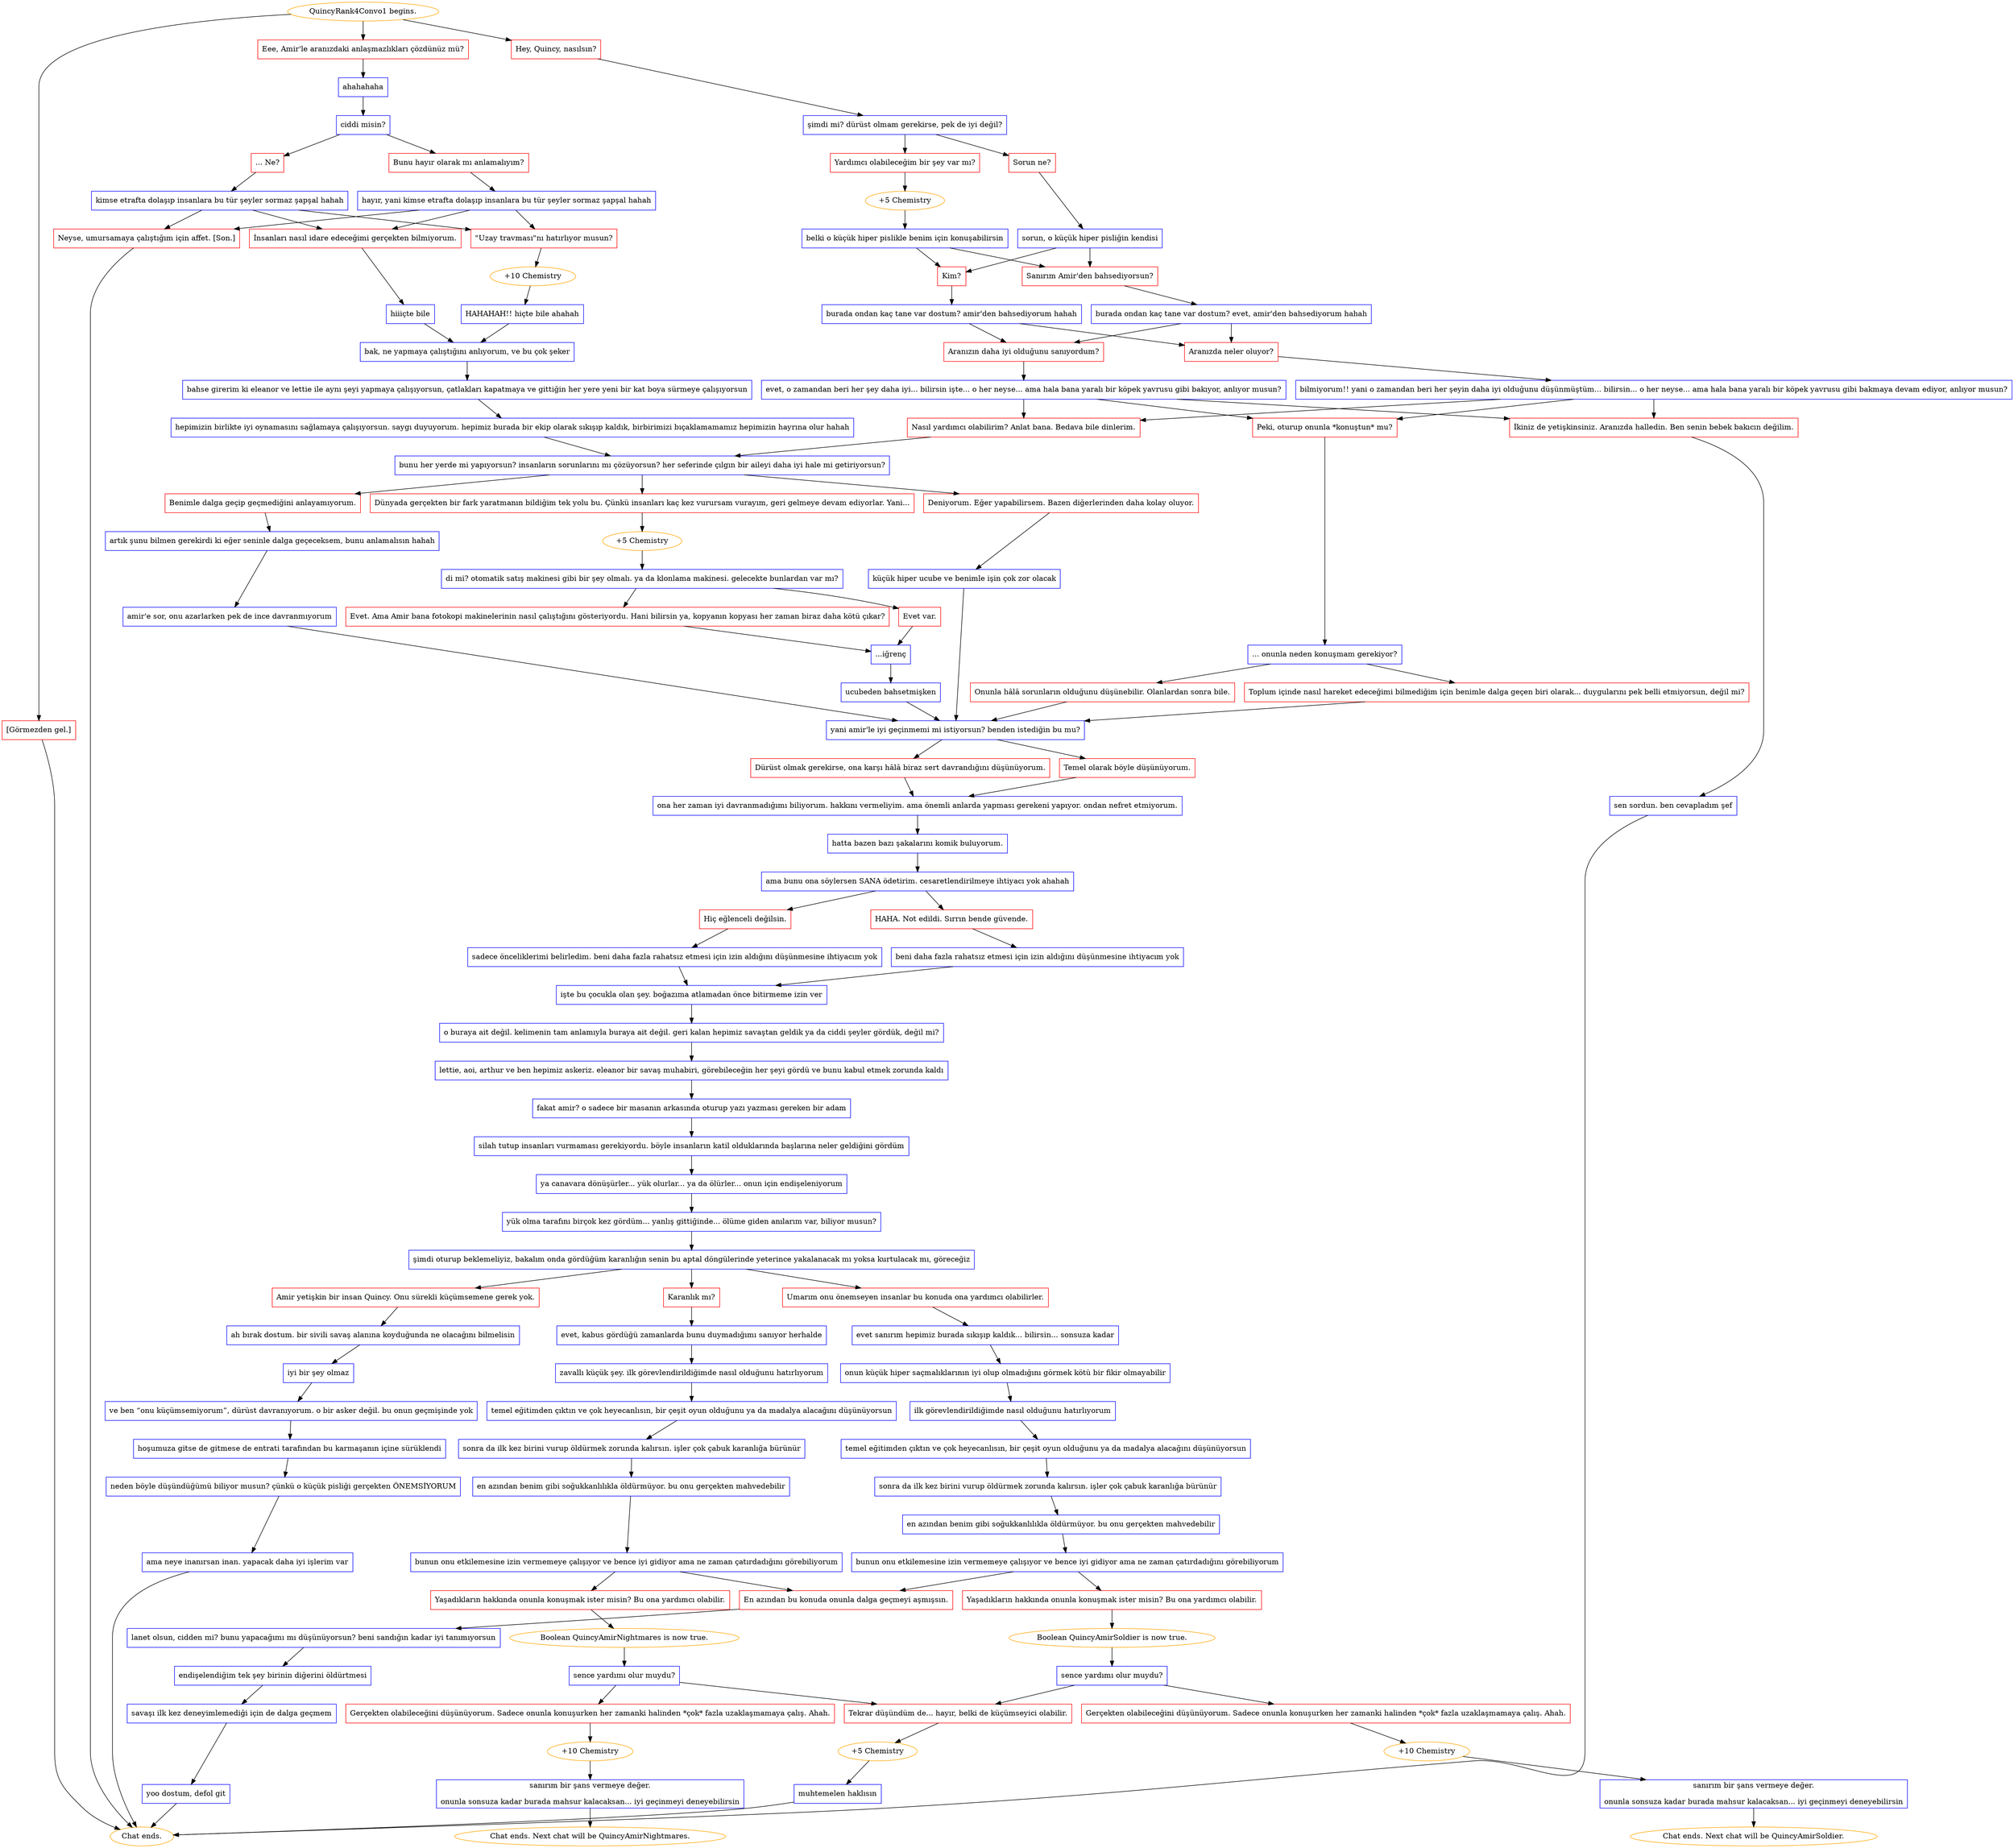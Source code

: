 digraph {
	"QuincyRank4Convo1 begins." [color=orange];
		"QuincyRank4Convo1 begins." -> j3445006248;
		"QuincyRank4Convo1 begins." -> j2430794434;
		"QuincyRank4Convo1 begins." -> j1155504604;
	j3445006248 [label="Hey, Quincy, nasılsın?",shape=box,color=red];
		j3445006248 -> j3049678705;
	j2430794434 [label="Eee, Amir'le aranızdaki anlaşmazlıkları çözdünüz mü?",shape=box,color=red];
		j2430794434 -> j640212428;
	j1155504604 [label="[Görmezden gel.]",shape=box,color=red];
		j1155504604 -> "Chat ends.";
	j3049678705 [label="şimdi mi? dürüst olmam gerekirse, pek de iyi değil?",shape=box,color=blue];
		j3049678705 -> j767209781;
		j3049678705 -> j2105247043;
	j640212428 [label="ahahahaha",shape=box,color=blue];
		j640212428 -> j288917669;
	"Chat ends." [color=orange];
	j767209781 [label="Sorun ne?",shape=box,color=red];
		j767209781 -> j4013878576;
	j2105247043 [label="Yardımcı olabileceğim bir şey var mı?",shape=box,color=red];
		j2105247043 -> j2460907040;
	j288917669 [label="ciddi misin?",shape=box,color=blue];
		j288917669 -> j419035123;
		j288917669 -> j3363223732;
	j4013878576 [label="sorun, o küçük hiper pisliğin kendisi",shape=box,color=blue];
		j4013878576 -> j4258619439;
		j4013878576 -> j3194281784;
	j2460907040 [label="+5 Chemistry",color=orange];
		j2460907040 -> j3750579037;
	j419035123 [label="... Ne?",shape=box,color=red];
		j419035123 -> j356781716;
	j3363223732 [label="Bunu hayır olarak mı anlamalıyım?",shape=box,color=red];
		j3363223732 -> j2086139791;
	j4258619439 [label="Sanırım Amir'den bahsediyorsun?",shape=box,color=red];
		j4258619439 -> j3414893047;
	j3194281784 [label="Kim?",shape=box,color=red];
		j3194281784 -> j3199825100;
	j3750579037 [label="belki o küçük hiper pislikle benim için konuşabilirsin",shape=box,color=blue];
		j3750579037 -> j4258619439;
		j3750579037 -> j3194281784;
	j356781716 [label="kimse etrafta dolaşıp insanlara bu tür şeyler sormaz şapşal hahah",shape=box,color=blue];
		j356781716 -> j3419306387;
		j356781716 -> j1934712383;
		j356781716 -> j2034098484;
	j2086139791 [label="hayır, yani kimse etrafta dolaşıp insanlara bu tür şeyler sormaz şapşal hahah",shape=box,color=blue];
		j2086139791 -> j3419306387;
		j2086139791 -> j1934712383;
		j2086139791 -> j2034098484;
	j3414893047 [label="burada ondan kaç tane var dostum? evet, amir'den bahsediyorum hahah",shape=box,color=blue];
		j3414893047 -> j3131996010;
		j3414893047 -> j2274265601;
	j3199825100 [label="burada ondan kaç tane var dostum? amir'den bahsediyorum hahah",shape=box,color=blue];
		j3199825100 -> j3131996010;
		j3199825100 -> j2274265601;
	j3419306387 [label="İnsanları nasıl idare edeceğimi gerçekten bilmiyorum.",shape=box,color=red];
		j3419306387 -> j3313560402;
	j1934712383 [label="\"Uzay travması\"nı hatırlıyor musun?",shape=box,color=red];
		j1934712383 -> j3327661637;
	j2034098484 [label="Neyse, umursamaya çalıştığım için affet. [Son.]",shape=box,color=red];
		j2034098484 -> "Chat ends.";
	j3131996010 [label="Aranızın daha iyi olduğunu sanıyordum?",shape=box,color=red];
		j3131996010 -> j2643953801;
	j2274265601 [label="Aranızda neler oluyor?",shape=box,color=red];
		j2274265601 -> j2889492647;
	j3313560402 [label="hiiiçte bile",shape=box,color=blue];
		j3313560402 -> j2908932353;
	j3327661637 [label="+10 Chemistry",color=orange];
		j3327661637 -> j2971805307;
	j2643953801 [label="evet, o zamandan beri her şey daha iyi... bilirsin işte... o her neyse... ama hala bana yaralı bir köpek yavrusu gibi bakıyor, anlıyor musun?",shape=box,color=blue];
		j2643953801 -> j4178262847;
		j2643953801 -> j2957334629;
		j2643953801 -> j3453801140;
	j2889492647 [label="bilmiyorum!! yani o zamandan beri her şeyin daha iyi olduğunu düşünmüştüm... bilirsin... o her neyse... ama hala bana yaralı bir köpek yavrusu gibi bakmaya devam ediyor, anlıyor musun?",shape=box,color=blue];
		j2889492647 -> j4178262847;
		j2889492647 -> j2957334629;
		j2889492647 -> j3453801140;
	j2908932353 [label="bak, ne yapmaya çalıştığını anlıyorum, ve bu çok şeker",shape=box,color=blue];
		j2908932353 -> j4167377575;
	j2971805307 [label="HAHAHAH!! hiçte bile ahahah",shape=box,color=blue];
		j2971805307 -> j2908932353;
	j4178262847 [label="Peki, oturup onunla *konuştun* mu?",shape=box,color=red];
		j4178262847 -> j2289141279;
	j2957334629 [label="İkiniz de yetişkinsiniz. Aranızda halledin. Ben senin bebek bakıcın değilim.",shape=box,color=red];
		j2957334629 -> j1006536678;
	j3453801140 [label="Nasıl yardımcı olabilirim? Anlat bana. Bedava bile dinlerim.",shape=box,color=red];
		j3453801140 -> j2855819455;
	j4167377575 [label="bahse girerim ki eleanor ve lettie ile aynı şeyi yapmaya çalışıyorsun, çatlakları kapatmaya ve gittiğin her yere yeni bir kat boya sürmeye çalışıyorsun",shape=box,color=blue];
		j4167377575 -> j2799835964;
	j2289141279 [label="... onunla neden konuşmam gerekiyor?",shape=box,color=blue];
		j2289141279 -> j2372297971;
		j2289141279 -> j3029112206;
	j1006536678 [label="sen sordun. ben cevapladım şef",shape=box,color=blue];
		j1006536678 -> "Chat ends.";
	j2855819455 [label="bunu her yerde mi yapıyorsun? insanların sorunlarını mı çözüyorsun? her seferinde çılgın bir aileyi daha iyi hale mi getiriyorsun?",shape=box,color=blue];
		j2855819455 -> j2237965542;
		j2855819455 -> j1957349113;
		j2855819455 -> j1527834130;
	j2799835964 [label="hepimizin birlikte iyi oynamasını sağlamaya çalışıyorsun. saygı duyuyorum. hepimiz burada bir ekip olarak sıkışıp kaldık, birbirimizi bıçaklamamamız hepimizin hayrına olur hahah",shape=box,color=blue];
		j2799835964 -> j2855819455;
	j2372297971 [label="Onunla hâlâ sorunların olduğunu düşünebilir. Olanlardan sonra bile.",shape=box,color=red];
		j2372297971 -> j574780980;
	j3029112206 [label="Toplum içinde nasıl hareket edeceğimi bilmediğim için benimle dalga geçen biri olarak... duygularını pek belli etmiyorsun, değil mi?",shape=box,color=red];
		j3029112206 -> j574780980;
	j2237965542 [label="Deniyorum. Eğer yapabilirsem. Bazen diğerlerinden daha kolay oluyor.",shape=box,color=red];
		j2237965542 -> j1376181689;
	j1957349113 [label="Benimle dalga geçip geçmediğini anlayamıyorum.",shape=box,color=red];
		j1957349113 -> j740770416;
	j1527834130 [label="Dünyada gerçekten bir fark yaratmanın bildiğim tek yolu bu. Çünkü insanları kaç kez vurursam vurayım, geri gelmeye devam ediyorlar. Yani...",shape=box,color=red];
		j1527834130 -> j275139643;
	j574780980 [label="yani amir'le iyi geçinmemi mi istiyorsun? benden istediğin bu mu?",shape=box,color=blue];
		j574780980 -> j4118407019;
		j574780980 -> j2463970519;
	j1376181689 [label="küçük hiper ucube ve benimle işin çok zor olacak",shape=box,color=blue];
		j1376181689 -> j574780980;
	j740770416 [label="artık şunu bilmen gerekirdi ki eğer seninle dalga geçeceksem, bunu anlamalısın hahah",shape=box,color=blue];
		j740770416 -> j2593578359;
	j275139643 [label="+5 Chemistry",color=orange];
		j275139643 -> j2073509698;
	j4118407019 [label="Temel olarak böyle düşünüyorum.",shape=box,color=red];
		j4118407019 -> j2822448514;
	j2463970519 [label="Dürüst olmak gerekirse, ona karşı hâlâ biraz sert davrandığını düşünüyorum.",shape=box,color=red];
		j2463970519 -> j2822448514;
	j2593578359 [label="amir'e sor, onu azarlarken pek de ince davranmıyorum",shape=box,color=blue];
		j2593578359 -> j574780980;
	j2073509698 [label="di mi? otomatik satış makinesi gibi bir şey olmalı. ya da klonlama makinesi. gelecekte bunlardan var mı?",shape=box,color=blue];
		j2073509698 -> j3654736207;
		j2073509698 -> j711181671;
	j2822448514 [label="ona her zaman iyi davranmadığımı biliyorum. hakkını vermeliyim. ama önemli anlarda yapması gerekeni yapıyor. ondan nefret etmiyorum.",shape=box,color=blue];
		j2822448514 -> j2658558005;
	j3654736207 [label="Evet. Ama Amir bana fotokopi makinelerinin nasıl çalıştığını gösteriyordu. Hani bilirsin ya, kopyanın kopyası her zaman biraz daha kötü çıkar?",shape=box,color=red];
		j3654736207 -> j743975910;
	j711181671 [label="Evet var.",shape=box,color=red];
		j711181671 -> j743975910;
	j2658558005 [label="hatta bazen bazı şakalarını komik buluyorum.",shape=box,color=blue];
		j2658558005 -> j4195800516;
	j743975910 [label="...iğrenç",shape=box,color=blue];
		j743975910 -> j2783272276;
	j4195800516 [label="ama bunu ona söylersen SANA ödetirim. cesaretlendirilmeye ihtiyacı yok ahahah",shape=box,color=blue];
		j4195800516 -> j740431647;
		j4195800516 -> j1567789907;
	j2783272276 [label="ucubeden bahsetmişken",shape=box,color=blue];
		j2783272276 -> j574780980;
	j740431647 [label="HAHA. Not edildi. Sırrın bende güvende.",shape=box,color=red];
		j740431647 -> j1204345564;
	j1567789907 [label="Hiç eğlenceli değilsin.",shape=box,color=red];
		j1567789907 -> j2195679627;
	j1204345564 [label="beni daha fazla rahatsız etmesi için izin aldığını düşünmesine ihtiyacım yok",shape=box,color=blue];
		j1204345564 -> j1917663758;
	j2195679627 [label="sadece önceliklerimi belirledim. beni daha fazla rahatsız etmesi için izin aldığını düşünmesine ihtiyacım yok",shape=box,color=blue];
		j2195679627 -> j1917663758;
	j1917663758 [label="işte bu çocukla olan şey. boğazıma atlamadan önce bitirmeme izin ver",shape=box,color=blue];
		j1917663758 -> j2967882923;
	j2967882923 [label="o buraya ait değil. kelimenin tam anlamıyla buraya ait değil. geri kalan hepimiz savaştan geldik ya da ciddi şeyler gördük, değil mi?",shape=box,color=blue];
		j2967882923 -> j1039316141;
	j1039316141 [label="lettie, aoi, arthur ve ben hepimiz askeriz. eleanor bir savaş muhabiri, görebileceğin her şeyi gördü ve bunu kabul etmek zorunda kaldı",shape=box,color=blue];
		j1039316141 -> j3101804739;
	j3101804739 [label="fakat amir? o sadece bir masanın arkasında oturup yazı yazması gereken bir adam",shape=box,color=blue];
		j3101804739 -> j4142091545;
	j4142091545 [label="silah tutup insanları vurmaması gerekiyordu. böyle insanların katil olduklarında başlarına neler geldiğini gördüm",shape=box,color=blue];
		j4142091545 -> j3484524856;
	j3484524856 [label="ya canavara dönüşürler... yük olurlar... ya da ölürler... onun için endişeleniyorum",shape=box,color=blue];
		j3484524856 -> j1956446265;
	j1956446265 [label="yük olma tarafını birçok kez gördüm... yanlış gittiğinde... ölüme giden anılarım var, biliyor musun?",shape=box,color=blue];
		j1956446265 -> j248692197;
	j248692197 [label="şimdi oturup beklemeliyiz, bakalım onda gördüğüm karanlığın senin bu aptal döngülerinde yeterince yakalanacak mı yoksa kurtulacak mı, göreceğiz",shape=box,color=blue];
		j248692197 -> j1099941194;
		j248692197 -> j3716920147;
		j248692197 -> j1172954400;
	j1099941194 [label="Umarım onu önemseyen insanlar bu konuda ona yardımcı olabilirler.",shape=box,color=red];
		j1099941194 -> j3805706502;
	j3716920147 [label="Karanlık mı?",shape=box,color=red];
		j3716920147 -> j3052593768;
	j1172954400 [label="Amir yetişkin bir insan Quincy. Onu sürekli küçümsemene gerek yok.",shape=box,color=red];
		j1172954400 -> j2417920458;
	j3805706502 [label="evet sanırım hepimiz burada sıkışıp kaldık... bilirsin... sonsuza kadar",shape=box,color=blue];
		j3805706502 -> j1383174144;
	j3052593768 [label="evet, kabus gördüğü zamanlarda bunu duymadığımı sanıyor herhalde",shape=box,color=blue];
		j3052593768 -> j3244648523;
	j2417920458 [label="ah bırak dostum. bir sivili savaş alanına koyduğunda ne olacağını bilmelisin",shape=box,color=blue];
		j2417920458 -> j2752813413;
	j1383174144 [label="onun küçük hiper saçmalıklarının iyi olup olmadığını görmek kötü bir fikir olmayabilir",shape=box,color=blue];
		j1383174144 -> j2829566606;
	j3244648523 [label="zavallı küçük şey. ilk görevlendirildiğimde nasıl olduğunu hatırlıyorum",shape=box,color=blue];
		j3244648523 -> j51541498;
	j2752813413 [label="iyi bir şey olmaz",shape=box,color=blue];
		j2752813413 -> j1075935861;
	j2829566606 [label="ilk görevlendirildiğimde nasıl olduğunu hatırlıyorum",shape=box,color=blue];
		j2829566606 -> j3150566890;
	j51541498 [label="temel eğitimden çıktın ve çok heyecanlısın, bir çeşit oyun olduğunu ya da madalya alacağını düşünüyorsun",shape=box,color=blue];
		j51541498 -> j2074329430;
	j1075935861 [label="ve ben “onu küçümsemiyorum”, dürüst davranıyorum. o bir asker değil. bu onun geçmişinde yok",shape=box,color=blue];
		j1075935861 -> j1380196229;
	j3150566890 [label="temel eğitimden çıktın ve çok heyecanlısın, bir çeşit oyun olduğunu ya da madalya alacağını düşünüyorsun",shape=box,color=blue];
		j3150566890 -> j2987988685;
	j2074329430 [label="sonra da ilk kez birini vurup öldürmek zorunda kalırsın. işler çok çabuk karanlığa bürünür",shape=box,color=blue];
		j2074329430 -> j3378540309;
	j1380196229 [label="hoşumuza gitse de gitmese de entrati tarafından bu karmaşanın içine sürüklendi",shape=box,color=blue];
		j1380196229 -> j3096181491;
	j2987988685 [label="sonra da ilk kez birini vurup öldürmek zorunda kalırsın. işler çok çabuk karanlığa bürünür",shape=box,color=blue];
		j2987988685 -> j1001203620;
	j3378540309 [label="en azından benim gibi soğukkanlılıkla öldürmüyor. bu onu gerçekten mahvedebilir",shape=box,color=blue];
		j3378540309 -> j2094076018;
	j3096181491 [label="neden böyle düşündüğümü biliyor musun? çünkü o küçük pisliği gerçekten ÖNEMSİYORUM",shape=box,color=blue];
		j3096181491 -> j1377222627;
	j1001203620 [label="en azından benim gibi soğukkanlılıkla öldürmüyor. bu onu gerçekten mahvedebilir",shape=box,color=blue];
		j1001203620 -> j804201538;
	j2094076018 [label="bunun onu etkilemesine izin vermemeye çalışıyor ve bence iyi gidiyor ama ne zaman çatırdadığını görebiliyorum",shape=box,color=blue];
		j2094076018 -> j1827579738;
		j2094076018 -> j1941323703;
	j1377222627 [label="ama neye inanırsan inan. yapacak daha iyi işlerim var",shape=box,color=blue];
		j1377222627 -> "Chat ends.";
	j804201538 [label="bunun onu etkilemesine izin vermemeye çalışıyor ve bence iyi gidiyor ama ne zaman çatırdadığını görebiliyorum",shape=box,color=blue];
		j804201538 -> j908238748;
		j804201538 -> j1941323703;
	j1827579738 [label="Yaşadıkların hakkında onunla konuşmak ister misin? Bu ona yardımcı olabilir.",shape=box,color=red];
		j1827579738 -> j1651058547;
	j1941323703 [label="En azından bu konuda onunla dalga geçmeyi aşmışsın.",shape=box,color=red];
		j1941323703 -> j4252377343;
	j908238748 [label="Yaşadıkların hakkında onunla konuşmak ister misin? Bu ona yardımcı olabilir.",shape=box,color=red];
		j908238748 -> j3436234818;
	j1651058547 [label="Boolean QuincyAmirNightmares is now true.",color=orange];
		j1651058547 -> j2341797739;
	j4252377343 [label="lanet olsun, cidden mi? bunu yapacağımı mı düşünüyorsun? beni sandığın kadar iyi tanımıyorsun",shape=box,color=blue];
		j4252377343 -> j4273774308;
	j3436234818 [label="Boolean QuincyAmirSoldier is now true.",color=orange];
		j3436234818 -> j601460311;
	j2341797739 [label="sence yardımı olur muydu?",shape=box,color=blue];
		j2341797739 -> j247883880;
		j2341797739 -> j268738871;
	j4273774308 [label="endişelendiğim tek şey birinin diğerini öldürtmesi",shape=box,color=blue];
		j4273774308 -> j2487209920;
	j601460311 [label="sence yardımı olur muydu?",shape=box,color=blue];
		j601460311 -> j694769712;
		j601460311 -> j268738871;
	j247883880 [label="Gerçekten olabileceğini düşünüyorum. Sadece onunla konuşurken her zamanki halinden *çok* fazla uzaklaşmamaya çalış. Ahah.",shape=box,color=red];
		j247883880 -> j1902366613;
	j268738871 [label="Tekrar düşündüm de... hayır, belki de küçümseyici olabilir.",shape=box,color=red];
		j268738871 -> j1946934975;
	j2487209920 [label="savaşı ilk kez deneyimlemediği için de dalga geçmem",shape=box,color=blue];
		j2487209920 -> j375168148;
	j694769712 [label="Gerçekten olabileceğini düşünüyorum. Sadece onunla konuşurken her zamanki halinden *çok* fazla uzaklaşmamaya çalış. Ahah.",shape=box,color=red];
		j694769712 -> j1149003045;
	j1902366613 [label="+10 Chemistry",color=orange];
		j1902366613 -> j1799639703;
	j1946934975 [label="+5 Chemistry",color=orange];
		j1946934975 -> j879858038;
	j375168148 [label="yoo dostum, defol git",shape=box,color=blue];
		j375168148 -> "Chat ends.";
	j1149003045 [label="+10 Chemistry",color=orange];
		j1149003045 -> j476915448;
	j1799639703 [label="sanırım bir şans vermeye değer.
onunla sonsuza kadar burada mahsur kalacaksan... iyi geçinmeyi deneyebilirsin",shape=box,color=blue];
		j1799639703 -> "Chat ends. Next chat will be QuincyAmirNightmares.";
	j879858038 [label="muhtemelen haklısın",shape=box,color=blue];
		j879858038 -> "Chat ends.";
	j476915448 [label="sanırım bir şans vermeye değer.
onunla sonsuza kadar burada mahsur kalacaksan... iyi geçinmeyi deneyebilirsin",shape=box,color=blue];
		j476915448 -> "Chat ends. Next chat will be QuincyAmirSoldier.";
	"Chat ends. Next chat will be QuincyAmirNightmares." [color=orange];
	"Chat ends. Next chat will be QuincyAmirSoldier." [color=orange];
}